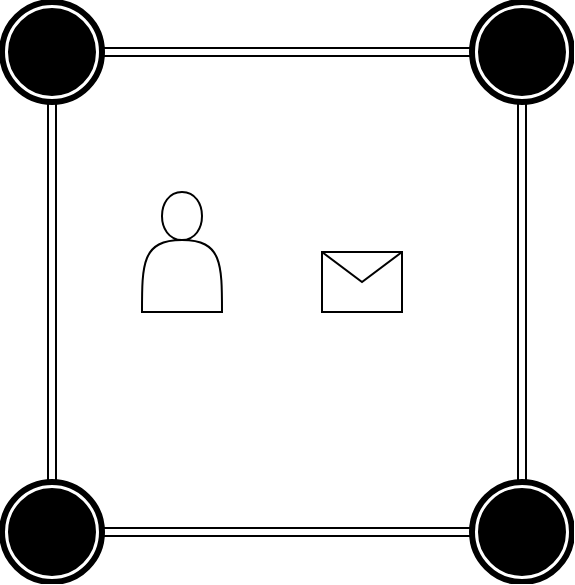 <mxfile version="12.4.2" type="device" pages="1"><diagram id="oUC5sVRlhHt67cUjNg0d" name="Page-1"><mxGraphModel dx="1808" dy="530" grid="1" gridSize="10" guides="1" tooltips="1" connect="1" arrows="1" fold="1" page="1" pageScale="1" pageWidth="827" pageHeight="1169" math="0" shadow="0"><root><mxCell id="0"/><mxCell id="1" parent="0"/><mxCell id="9DXYcmGcPhUHA9p1SaTc-93" value="" style="shape=mxgraph.bpmn.shape;html=1;verticalLabelPosition=bottom;labelBackgroundColor=#ffffff;verticalAlign=top;align=center;perimeter=ellipsePerimeter;outlineConnect=0;outline=end;symbol=terminate;" parent="1" vertex="1"><mxGeometry x="-325" y="675" width="50" height="50" as="geometry"/></mxCell><mxCell id="9DXYcmGcPhUHA9p1SaTc-94" value="" style="shape=mxgraph.bpmn.shape;html=1;verticalLabelPosition=bottom;labelBackgroundColor=#ffffff;verticalAlign=top;align=center;perimeter=ellipsePerimeter;outlineConnect=0;outline=end;symbol=terminate;" parent="1" vertex="1"><mxGeometry x="-560" y="675" width="50" height="50" as="geometry"/></mxCell><mxCell id="9DXYcmGcPhUHA9p1SaTc-96" value="" style="shape=mxgraph.bpmn.shape;html=1;verticalLabelPosition=bottom;labelBackgroundColor=#ffffff;verticalAlign=top;align=center;perimeter=ellipsePerimeter;outlineConnect=0;outline=end;symbol=terminate;" parent="1" vertex="1"><mxGeometry x="-560" y="435" width="50" height="50" as="geometry"/></mxCell><mxCell id="9DXYcmGcPhUHA9p1SaTc-97" value="" style="shape=link;html=1;entryX=0;entryY=0.5;entryDx=0;entryDy=0;exitX=1;exitY=0.5;exitDx=0;exitDy=0;" parent="1" source="9DXYcmGcPhUHA9p1SaTc-94" target="9DXYcmGcPhUHA9p1SaTc-93" edge="1"><mxGeometry width="50" height="50" relative="1" as="geometry"><mxPoint x="-710" y="930" as="sourcePoint"/><mxPoint x="-470" y="700" as="targetPoint"/></mxGeometry></mxCell><mxCell id="9DXYcmGcPhUHA9p1SaTc-98" value="" style="shape=link;html=1;entryX=0.5;entryY=1;entryDx=0;entryDy=0;" parent="1" source="9DXYcmGcPhUHA9p1SaTc-94" target="9DXYcmGcPhUHA9p1SaTc-96" edge="1"><mxGeometry width="50" height="50" relative="1" as="geometry"><mxPoint x="-710" y="930" as="sourcePoint"/><mxPoint x="-660" y="880" as="targetPoint"/></mxGeometry></mxCell><mxCell id="9DXYcmGcPhUHA9p1SaTc-99" value="" style="shape=link;html=1;exitX=1;exitY=0.5;exitDx=0;exitDy=0;entryX=0;entryY=0.5;entryDx=0;entryDy=0;" parent="1" source="9DXYcmGcPhUHA9p1SaTc-96" target="KLXmLvpQT6GMfF84auru-1" edge="1"><mxGeometry width="50" height="50" relative="1" as="geometry"><mxPoint x="-710" y="930" as="sourcePoint"/><mxPoint x="-340" y="460" as="targetPoint"/></mxGeometry></mxCell><mxCell id="9DXYcmGcPhUHA9p1SaTc-101" value="" style="shape=link;html=1;entryX=0.5;entryY=0;entryDx=0;entryDy=0;exitX=0.5;exitY=1;exitDx=0;exitDy=0;" parent="1" source="KLXmLvpQT6GMfF84auru-1" target="9DXYcmGcPhUHA9p1SaTc-93" edge="1"><mxGeometry width="50" height="50" relative="1" as="geometry"><mxPoint x="-300" y="500" as="sourcePoint"/><mxPoint x="-240" y="650" as="targetPoint"/></mxGeometry></mxCell><mxCell id="9DXYcmGcPhUHA9p1SaTc-102" value="" style="shape=actor;whiteSpace=wrap;html=1;" parent="1" vertex="1"><mxGeometry x="-490" y="530" width="40" height="60" as="geometry"/></mxCell><mxCell id="9DXYcmGcPhUHA9p1SaTc-115" value="" style="shape=message;whiteSpace=wrap;html=1;outlineConnect=0;" parent="1" vertex="1"><mxGeometry x="-400" y="560" width="40" height="30" as="geometry"/></mxCell><mxCell id="KLXmLvpQT6GMfF84auru-1" value="" style="shape=mxgraph.bpmn.shape;html=1;verticalLabelPosition=bottom;labelBackgroundColor=#ffffff;verticalAlign=top;align=center;perimeter=ellipsePerimeter;outlineConnect=0;outline=end;symbol=terminate;" vertex="1" parent="1"><mxGeometry x="-325" y="435" width="50" height="50" as="geometry"/></mxCell></root></mxGraphModel></diagram></mxfile>